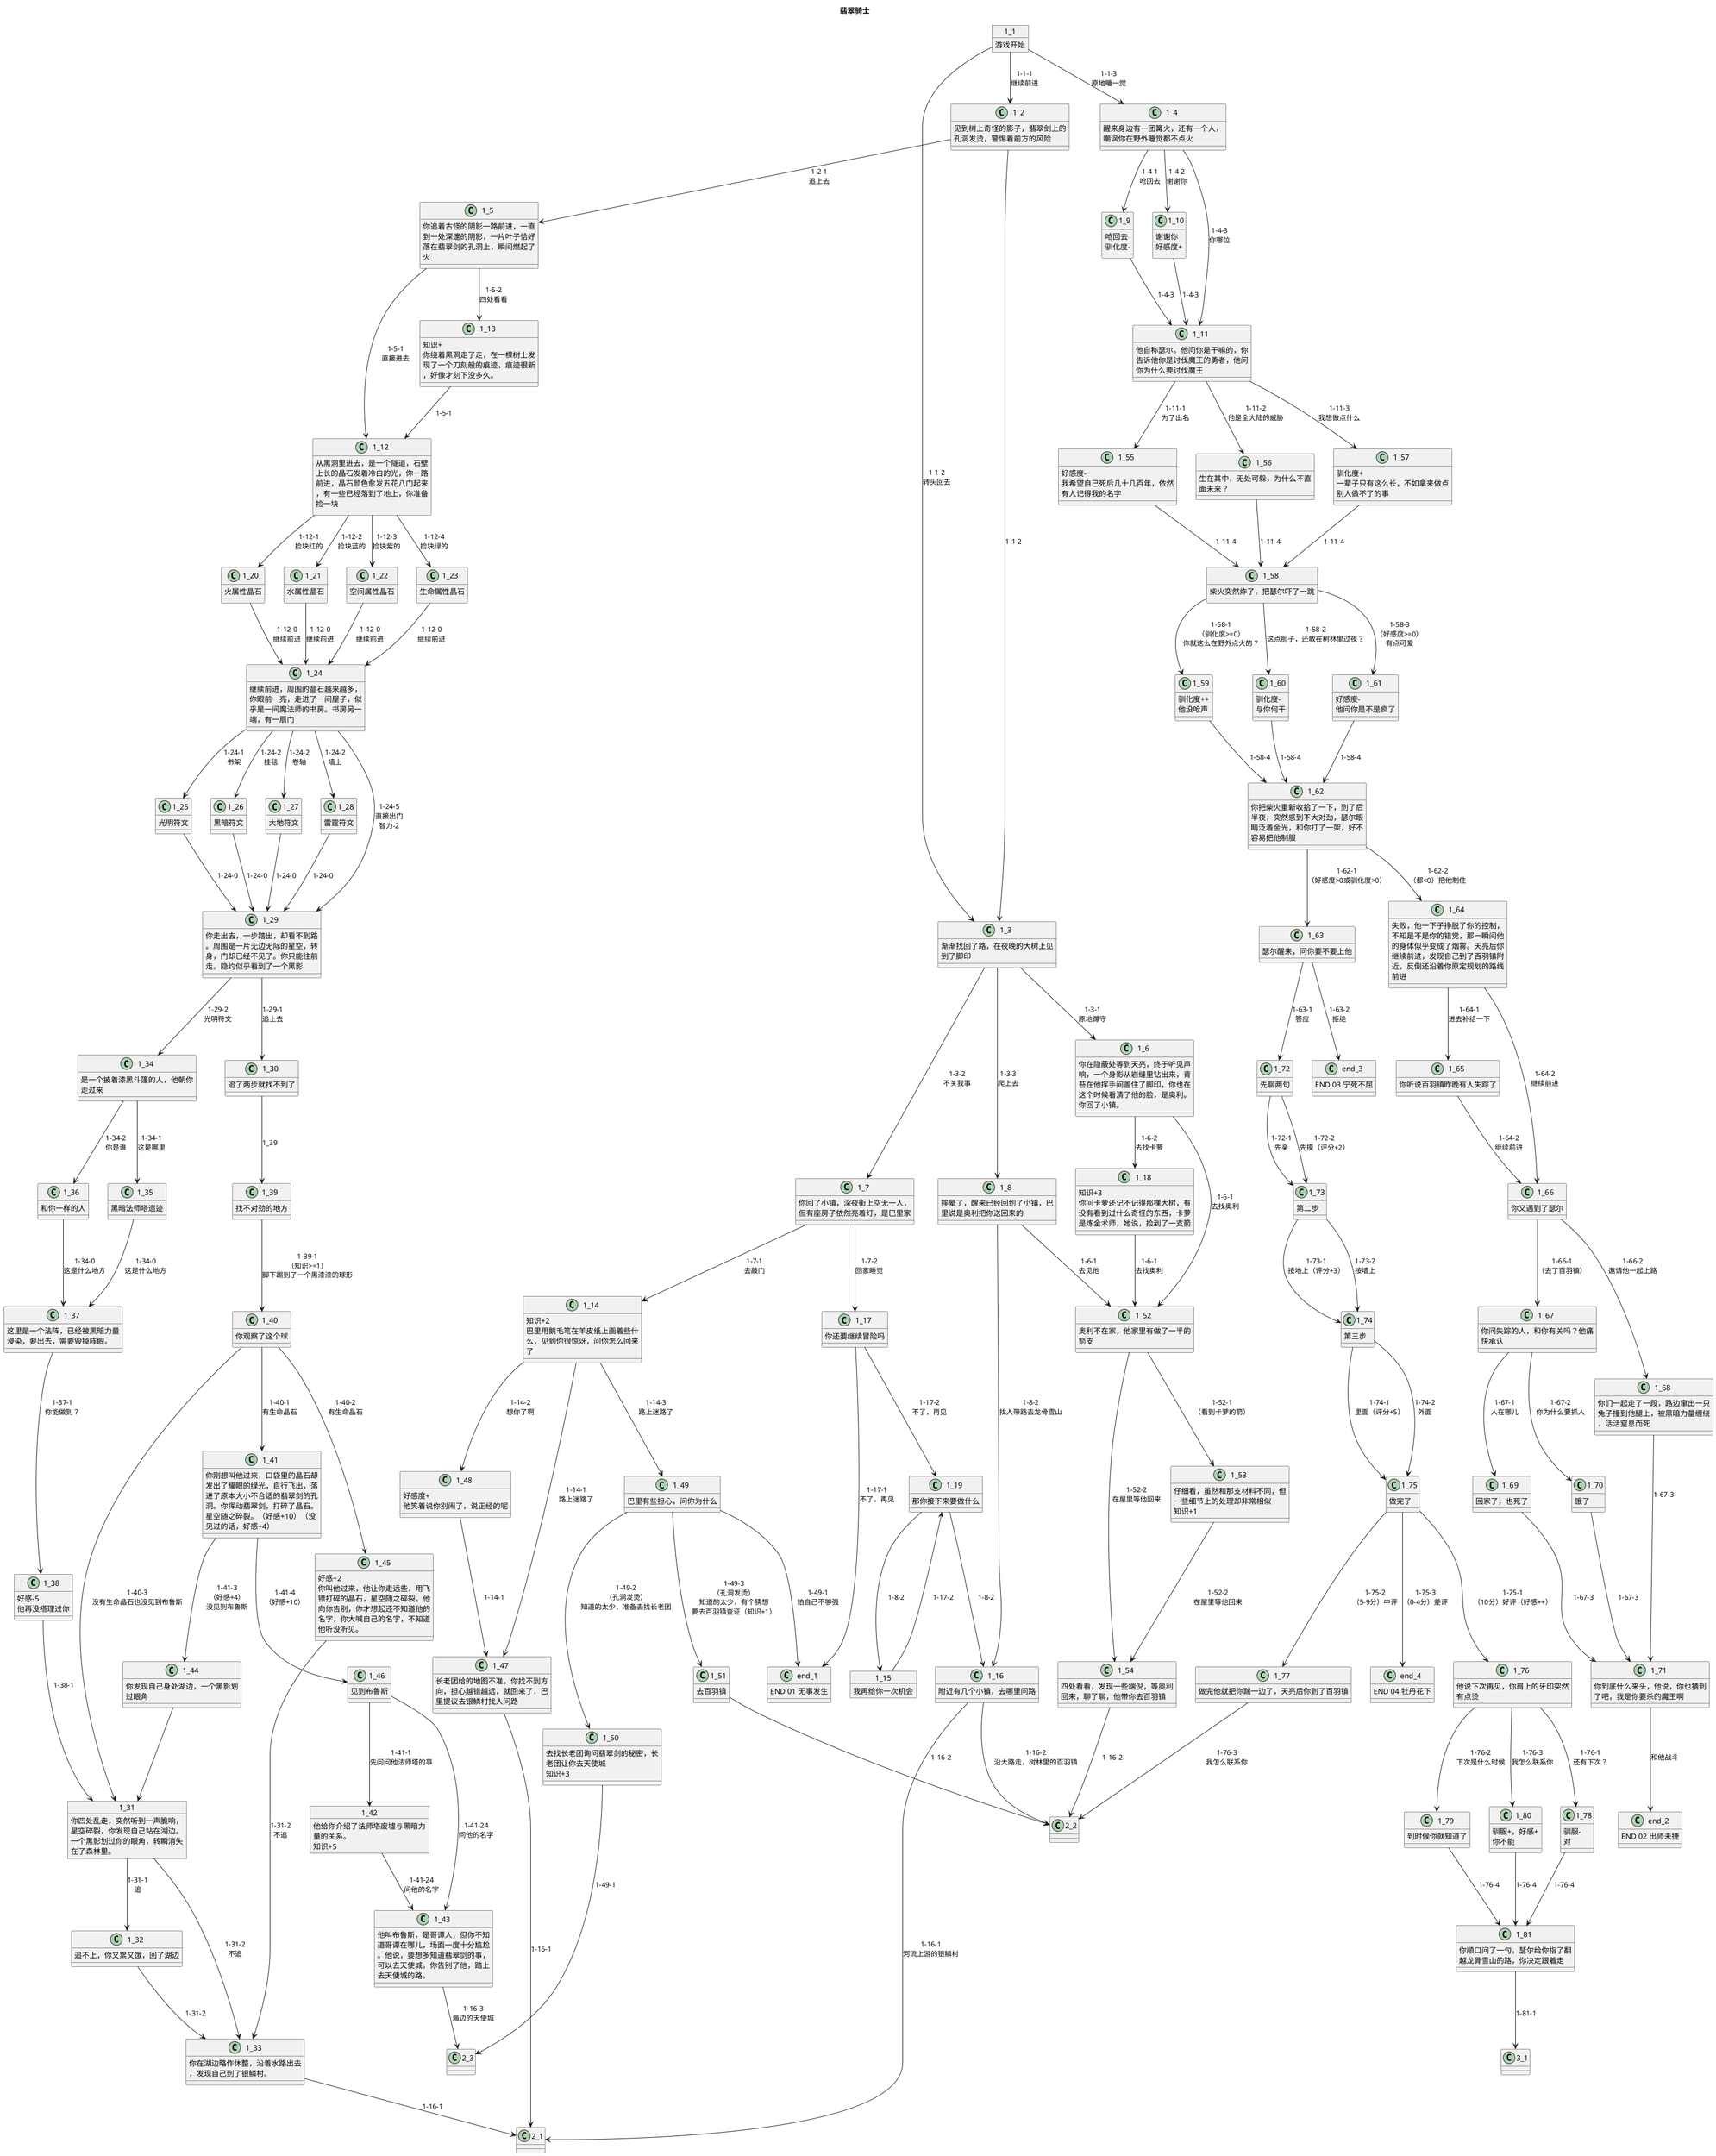 @startuml 翡翠骑士
' left to right direction
' Horizontal lines: -->, <--, <-->
' Vertical lines: ->, <-, <->
title 翡翠骑士

object 1_1{
    游戏开始
}
1_1-->1_2:1-1-1\n继续前进
1_1-->1_3:1-1-2\n转头回去
1_1-->1_4:1-1-3\n原地睡一觉
1_2-->1_5:1-2-1\n追上去
object 1_2{
    见到树上奇怪的影子，翡翠剑上的
    孔洞发烫，警惕着前方的风险
}
1_2-->1_3:1-1-2
object 1_3{
    渐渐找回了路，在夜晚的大树上见
    到了脚印
}
1_3-->1_6:1-3-1\n原地蹲守
1_3-->1_7:1-3-2\n不关我事
1_3-->1_8:1-3-3\n爬上去
object 1_4{
    醒来身边有一团篝火，还有一个人，
    嘲讽你在野外睡觉都不点火
}
1_4-->1_9:1-4-1\n呛回去
1_4-->1_10:1-4-2\n谢谢你
1_4-->1_11:1-4-3\n你哪位
object 1_5{
    你追着古怪的阴影一路前进，一直
    到一处深邃的阴影，一片叶子恰好
    落在翡翠剑的孔洞上，瞬间燃起了
    火
}
1_5-->1_12:1-5-1\n直接进去
1_5-->1_13:1-5-2\n四处看看
object 1_6{
    你在隐蔽处等到天亮，终于听见声
    响，一个身影从岩缝里钻出来，青
    苔在他挥手间盖住了脚印，你也在
    这个时候看清了他的脸，是奥利。
    你回了小镇。
}
1_6-->1_52:1-6-1\n去找奥利
1_6-->1_18:1-6-2\n去找卡萝
object 1_7{
    你回了小镇，深夜街上空无一人，
    但有座房子依然亮着灯，是巴里家
}
1_7-->1_14:1-7-1\n去敲门
1_7-->1_17:1-7-2\n回家睡觉
object 1_8{
    摔晕了，醒来已经回到了小镇，巴
    里说是奥利把你送回来的
}
1_8-->1_52:1-6-1\n去见他
1_8-->1_16:1-8-2\n找人带路去龙骨雪山
object 1_9{
    呛回去
    驯化度-
}
1_9-->1_11:1-4-3
object 1_10{
    谢谢你
    好感度+
}
1_10-->1_11:1-4-3
object 1_11{
    他自称瑟尔。他问你是干嘛的，你
    告诉他你是讨伐魔王的勇者，他问
    你为什么要讨伐魔王
}
1_11-->1_55:1-11-1\n为了出名
1_11-->1_56:1-11-2\n他是全大陆的威胁
1_11-->1_57:1-11-3\n我想做点什么
object 1_12{
    从黑洞里进去，是一个隧道，石壁
    上长的晶石发着冷白的光，你一路
    前进，晶石颜色愈发五花八门起来
    ，有一些已经落到了地上，你准备
    捡一块
}
1_12-->1_20:1-12-1\n捡块红的
1_12-->1_21:1-12-2\n捡块蓝的
1_12-->1_22:1-12-3\n捡块紫的
1_12-->1_23:1-12-4\n捡块绿的
object 1_13{
    知识+
    你绕着黑洞走了走，在一棵树上发
    现了一个刀刻般的痕迹，痕迹很新
    ，好像才刻下没多久。
}
1_13-->1_12:1-5-1
object 1_14{
    知识+2
    巴里用鹅毛笔在羊皮纸上画着些什
    么，见到你很惊讶，问你怎么回来
    了
}
1_14-->1_47:1-14-1\n路上迷路了
1_14-->1_48:1-14-2\n想你了啊
1_14-->1_49:1-14-3\n路上迷路了
object 1_15{
    我再给你一次机会
}
1_15-->1_19:1-17-2
object 1_16{
    附近有几个小镇，去哪里问路
}
1_16-->2_1:1-16-1\n河流上游的银鳞村
1_16-->2_2:1-16-2\n沿大路走，树林里的百羽镇
object 1_17{
    你还要继续冒险吗
}
1_17-->end_1:1-17-1\n不了，再见
object end_1{
    END 01 无事发生
}
1_17-->1_19:1-17-2\n不了，再见
object 1_18{
    知识+3
    你问卡萝还记不记得那棵大树，有
    没有看到过什么奇怪的东西，卡萝
    是炼金术师，她说，捡到了一支箭
}
1_18-->1_52:1-6-1\n去找奥利
object 1_19{
    那你接下来要做什么
}
1_19-->1_16:1-8-2
1_19-->1_15:1-8-2
object 1_20{
    火属性晶石
}
1_20-->1_24:1-12-0\n继续前进
object 1_21{
    水属性晶石
}
1_21-->1_24:1-12-0\n继续前进
object 1_22{
    空间属性晶石
}
1_22-->1_24:1-12-0\n继续前进
object 1_23{
    生命属性晶石
}
1_23-->1_24:1-12-0\n继续前进
object 1_24{
    继续前进，周围的晶石越来越多，
    你眼前一亮，走进了一间屋子，似
    乎是一间魔法师的书房。书房另一
    端，有一扇门
}
1_24-->1_25:1-24-1\n书架
1_24-->1_26:1-24-2\n挂毯
1_24-->1_27:1-24-2\n卷轴
1_24-->1_28:1-24-2\n墙上
1_24-->1_29:1-24-5\n直接出门\n智力-2
object 1_25{
    光明符文
}
1_25-->1_29:1-24-0
object 1_26{
    黑暗符文
}
1_26-->1_29:1-24-0
object 1_27{
    大地符文
}
1_27-->1_29:1-24-0
object 1_28{
    雷霆符文
}
1_28-->1_29:1-24-0
object 1_29{
    你走出去，一步踏出，却看不到路
    。周围是一片无边无际的星空，转
    身，门却已经不见了。你只能往前
    走。隐约似乎看到了一个黑影
}
1_29-->1_30:1-29-1\n追上去
1_29-->1_34:1-29-2\n光明符文
object 1_30{
    追了两步就找不到了
}
1_30-->1_39:1_39
object 1_31{
    你四处乱走，突然听到一声脆响，
    星空碎裂，你发现自己站在湖边。
    一个黑影划过你的眼角，转瞬消失
    在了森林里。
}
1_31-->1_32:1-31-1\n追
1_31-->1_33:1-31-2\n不追
object  1_32{
    追不上，你又累又饿，回了湖边
}
1_32-->1_33:1-31-2
object  1_33{
    你在湖边略作休整，沿着水路出去
    ，发现自己到了银鳞村。
}
1_33-->2_1:1-16-1
object 1_34{
    是一个披着漆黑斗篷的人，他朝你
    走过来
}
1_34-->1_35:1-34-1\n这是哪里
1_34-->1_36:1-34-2\n你是谁
object 1_35{
    黑暗法师塔遗迹
}
1_35-->1_37:1-34-0\n这是什么地方
object 1_36{
    和你一样的人
}
1_36-->1_37:1-34-0\n这是什么地方
object 1_37{
    这里是一个法阵，已经被黑暗力量
    浸染，要出去，需要毁掉阵眼。
}
1_37-->1_38:1-37-1\n你能做到？
object 1_38{
    好感-5
    他再没搭理过你
}
1_38-->1_31:1-38-1
object 1_39{
    找不对劲的地方
}
1_39-->1_40:1-39-1\n（知识>=1）\n脚下踢到了一个黑漆漆的球形
object 1_40{
    你观察了这个球
}
1_40-->1_41:1-40-1\n有生命晶石
1_40-->1_45:1-40-2\n有生命晶石
1_40-->1_31:1-40-3\n没有生命晶石也没见到布鲁斯
object 1_41{
    你刚想叫他过来，口袋里的晶石却
    发出了耀眼的绿光，自行飞出，落
    进了原本大小不合适的翡翠剑的孔
    洞。你挥动翡翠剑，打碎了晶石。
    星空随之碎裂。（好感+10）（没
    见过的话，好感+4）
}
1_41-->1_44:1-41-3\n（好感+4）\n没见到布鲁斯
1_41-->1_46:1-41-4\n（好感+10）
object 1_42{
    他给你介绍了法师塔废墟与黑暗力
    量的关系。
    知识+5
}
1_42-->1_43:1-41-24\n问他的名字
object 1_43{
    他叫布鲁斯，是哥谭人，但你不知
    道哥谭在哪儿，场面一度十分尴尬
    。他说，要想多知道翡翠剑的事，
    可以去天使城。你告别了他，踏上
    去天使城的路。
}
1_43-->2_3:1-16-3\n海边的天使城
object 1_44{
    你发现自己身处湖边，一个黑影划
    过眼角
}
1_44-->1_31
object 1_45{
    好感+2
    你叫他过来，他让你走远些，用飞
    镖打碎的晶石，星空随之碎裂。他
    向你告别，你才想起还不知道他的
    名字，你大喊自己的名字，不知道
    他听没听见。
}
1_45-->1_33:1-31-2\n不追
object 1_46{
    见到布鲁斯
}
1_46-->1_42:1-41-1\n先问问他法师塔的事
1_46-->1_43:1-41-24\n问他的名字
object 1_47{
    长老团给的地图不准，你找不到方
    向，担心越错越远，就回来了，巴
    里提议去银鳞村找人问路
}
1_47-->2_1:1-16-1
object 1_48{
    好感度+
    他笑着说你别闹了，说正经的呢
}
1_48-->1_47:1-14-1
object 1_49{
    巴里有些担心，问你为什么
}
1_49-->end_1:1-49-1\n怕自己不够强
1_49-->1_50:1-49-2\n（孔洞发烫）\n知道的太少，准备去找长老团
1_49-->1_51:1-49-3\n（孔洞发烫）\n知道的太少，有个猜想\n要去百羽镇查证（知识+1）
object 1_50{
    去找长老团询问翡翠剑的秘密，长
    老团让你去天使城
    知识+3
}
1_50-->2_3:1-49-1
object 1_51{
    去百羽镇
}
1_51-->2_2:1-16-2
object 1_52{
    奥利不在家，他家里有做了一半的
    箭支
}
1_52-->1_53:1-52-1\n（看到卡萝的箭）
1_52-->1_54:1-52-2\n在屋里等他回来
object 1_53{
    仔细看，虽然和那支材料不同，但
    一些细节上的处理却非常相似
    知识+1
}
1_53-->1_54:1-52-2\n在屋里等他回来
object 1_54{
    四处看看，发现一些端倪，等奥利
    回来，聊了聊，他带你去百羽镇
}
1_54-->2_2:1-16-2
object 1_55{
    好感度-
    我希望自己死后几十几百年，依然
    有人记得我的名字
}
1_55-->1_58:1-11-4
object 1_56{
    生在其中，无处可躲，为什么不直
    面未来？
}
1_56-->1_58:1-11-4
object 1_57{
    驯化度+
    一辈子只有这么长，不如拿来做点
    别人做不了的事
}
1_57-->1_58:1-11-4
object 1_58{
    柴火突然炸了，把瑟尔吓了一跳
}
1_58-->1_59:1-58-1\n（驯化度>=0）\n你就这么在野外点火的？
1_58-->1_60:1-58-2\n这点胆子，还敢在树林里过夜？
1_58-->1_61:1-58-3\n（好感度>=0）\n有点可爱
object 1_59{
    驯化度++
    他没呛声
}
1_59-->1_62:1-58-4
object 1_60{
    驯化度-
    与你何干
}
1_60-->1_62:1-58-4
object 1_61{
    好感度-
    他问你是不是疯了
}
1_61-->1_62:1-58-4
object 1_62{
    你把柴火重新收拾了一下，到了后
    半夜，突然感到不大对劲，瑟尔眼
    睛泛着金光，和你打了一架，好不
    容易把他制服
}
1_62-->1_63:1-62-1\n（好感度>0或驯化度>0）
1_62-->1_64:1-62-2\n（都<0）把他制住
object 1_63{
    瑟尔醒来，问你要不要上他
}
1_63-->1_72:1-63-1\n答应
1_63-->end_3:1-63-2\n拒绝
object end_3{
    END 03 宁死不屈
}
object 1_64{
    失败，他一下子挣脱了你的控制，
    不知是不是你的错觉，那一瞬间他
    的身体似乎变成了烟雾。天亮后你
    继续前进，发现自己到了百羽镇附
    近，反倒还沿着你原定规划的路线
    前进
}
1_64-->1_65:1-64-1\n进去补给一下
1_64-->1_66:1-64-2\n继续前进
object 1_65{
    你听说百羽镇昨晚有人失踪了
}
1_65-->1_66:1-64-2\n继续前进
object 1_66{
    你又遇到了瑟尔
}
1_66-->1_67:1-66-1\n（去了百羽镇）
1_66-->1_68:1-66-2\n邀请他一起上路
object 1_67{
    你问失踪的人，和你有关吗？他痛
    快承认
}
1_67-->1_69:1-67-1\n人在哪儿
1_67-->1_70:1-67-2\n你为什么要抓人
object 1_68{
    你们一起走了一段，路边窜出一只
    兔子撞到他腿上，被黑暗力量缠绕
    ，活活窒息而死
}
1_68-->1_71:1-67-3
object 1_69{
    回家了，也死了
}
1_69-->1_71:1-67-3
object 1_70{
    饿了
}
1_70-->1_71:1-67-3
object 1_71{
    你到底什么来头，他说，你也猜到
    了吧，我是你要杀的魔王啊
}
1_71-->end_2:和他战斗
object end_2{
    END 02 出师未捷
}
object 1_72{
    先聊两句
}
1_72-->1_73:1-72-1\n先亲
1_72-->1_73:1-72-2\n先摸（评分+2）
object 1_73{
    第二步
}
1_73-->1_74:1-73-1\n按地上（评分+3）
1_73-->1_74:1-73-2\n按墙上
object 1_74{
    第三步
}
1_74-->1_75:1-74-1\n里面（评分+5）
1_74-->1_75:1-74-2\n外面
object 1_75{
    做完了
}
1_75-->1_76:1-75-1\n（10分）好评（好感++）
1_75-->1_77:1-75-2\n（5-9分）中评
1_75-->end_4:1-75-3\n（0-4分）差评
object end_4{
    END 04 牡丹花下
}
object 1_76{
    他说下次再见，你肩上的牙印突然
    有点烫
}
1_76-->1_78:1-76-1\n还有下次？
1_76-->1_79:1-76-2\n下次是什么时候
1_76-->1_80:1-76-3\n我怎么联系你
object 1_77{
    做完他就把你踹一边了，天亮后你到了百羽镇
}
1_77-->2_2:1-76-3\n我怎么联系你
object 1_78{
    驯服-
    对
}
1_78-->1_81:1-76-4
object 1_79{
    到时候你就知道了
}
1_79-->1_81:1-76-4
object 1_80{
    驯服+，好感+
    你不能
}
1_80-->1_81:1-76-4
object 1_81{
    你顺口问了一句，瑟尔给你指了翻
    越龙骨雪山的路，你决定跟着走
}
1_81-->3_1:1-81-1
@enduml